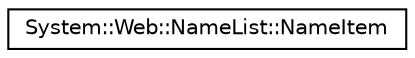 digraph G
{
  edge [fontname="Helvetica",fontsize="10",labelfontname="Helvetica",labelfontsize="10"];
  node [fontname="Helvetica",fontsize="10",shape=record];
  rankdir="LR";
  Node1 [label="System::Web::NameList::NameItem",height=0.2,width=0.4,color="black", fillcolor="white", style="filled",URL="$class_system_1_1_web_1_1_name_list_1_1_name_item.html"];
}
